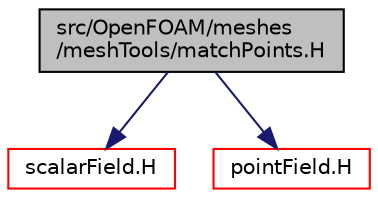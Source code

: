 digraph "src/OpenFOAM/meshes/meshTools/matchPoints.H"
{
  bgcolor="transparent";
  edge [fontname="Helvetica",fontsize="10",labelfontname="Helvetica",labelfontsize="10"];
  node [fontname="Helvetica",fontsize="10",shape=record];
  Node0 [label="src/OpenFOAM/meshes\l/meshTools/matchPoints.H",height=0.2,width=0.4,color="black", fillcolor="grey75", style="filled", fontcolor="black"];
  Node0 -> Node1 [color="midnightblue",fontsize="10",style="solid",fontname="Helvetica"];
  Node1 [label="scalarField.H",height=0.2,width=0.4,color="red",URL="$a10370.html"];
  Node0 -> Node94 [color="midnightblue",fontsize="10",style="solid",fontname="Helvetica"];
  Node94 [label="pointField.H",height=0.2,width=0.4,color="red",URL="$a12830.html"];
}
